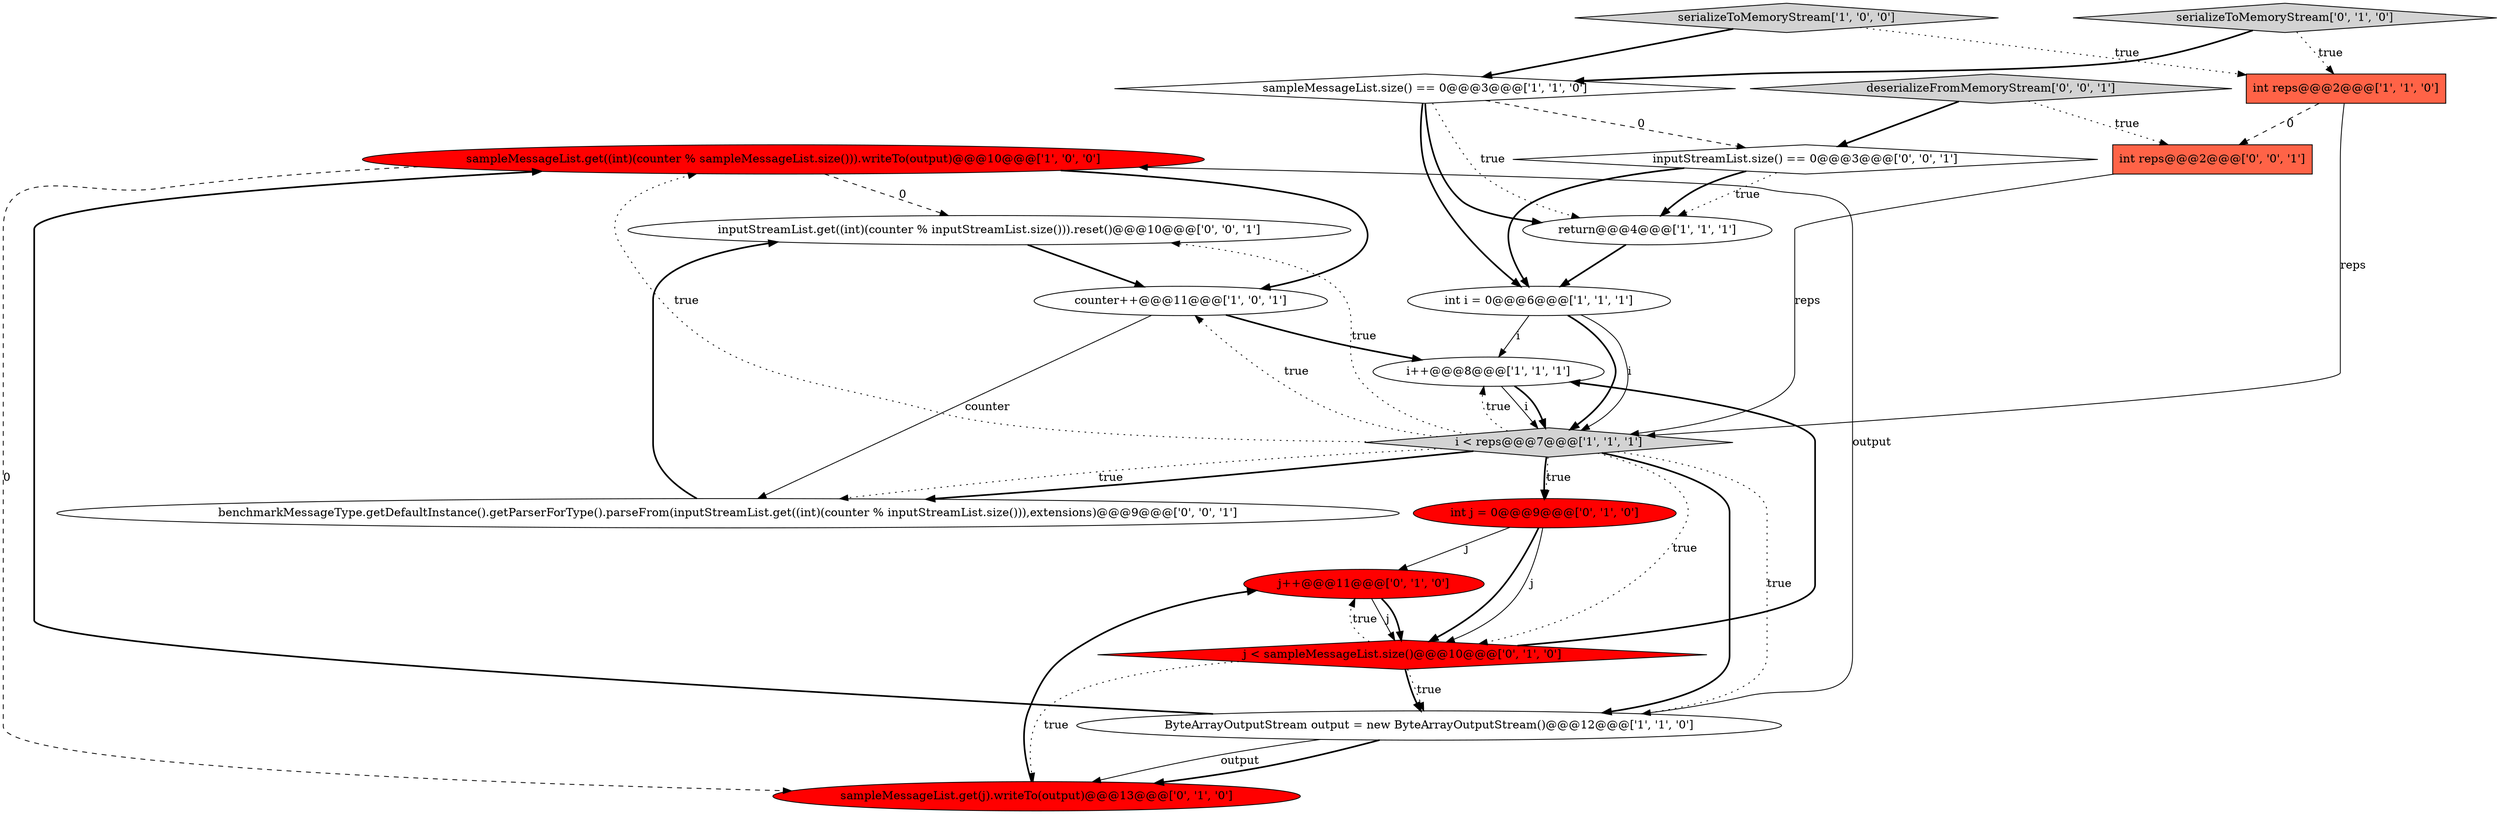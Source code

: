 digraph {
4 [style = filled, label = "sampleMessageList.get((int)(counter % sampleMessageList.size())).writeTo(output)@@@10@@@['1', '0', '0']", fillcolor = red, shape = ellipse image = "AAA1AAABBB1BBB"];
15 [style = filled, label = "inputStreamList.get((int)(counter % inputStreamList.size())).reset()@@@10@@@['0', '0', '1']", fillcolor = white, shape = ellipse image = "AAA0AAABBB3BBB"];
5 [style = filled, label = "ByteArrayOutputStream output = new ByteArrayOutputStream()@@@12@@@['1', '1', '0']", fillcolor = white, shape = ellipse image = "AAA0AAABBB1BBB"];
10 [style = filled, label = "sampleMessageList.get(j).writeTo(output)@@@13@@@['0', '1', '0']", fillcolor = red, shape = ellipse image = "AAA1AAABBB2BBB"];
19 [style = filled, label = "int reps@@@2@@@['0', '0', '1']", fillcolor = tomato, shape = box image = "AAA0AAABBB3BBB"];
14 [style = filled, label = "j++@@@11@@@['0', '1', '0']", fillcolor = red, shape = ellipse image = "AAA1AAABBB2BBB"];
8 [style = filled, label = "i++@@@8@@@['1', '1', '1']", fillcolor = white, shape = ellipse image = "AAA0AAABBB1BBB"];
3 [style = filled, label = "i < reps@@@7@@@['1', '1', '1']", fillcolor = lightgray, shape = diamond image = "AAA0AAABBB1BBB"];
7 [style = filled, label = "sampleMessageList.size() == 0@@@3@@@['1', '1', '0']", fillcolor = white, shape = diamond image = "AAA0AAABBB1BBB"];
16 [style = filled, label = "benchmarkMessageType.getDefaultInstance().getParserForType().parseFrom(inputStreamList.get((int)(counter % inputStreamList.size())),extensions)@@@9@@@['0', '0', '1']", fillcolor = white, shape = ellipse image = "AAA0AAABBB3BBB"];
2 [style = filled, label = "int reps@@@2@@@['1', '1', '0']", fillcolor = tomato, shape = box image = "AAA0AAABBB1BBB"];
17 [style = filled, label = "inputStreamList.size() == 0@@@3@@@['0', '0', '1']", fillcolor = white, shape = diamond image = "AAA0AAABBB3BBB"];
12 [style = filled, label = "j < sampleMessageList.size()@@@10@@@['0', '1', '0']", fillcolor = red, shape = diamond image = "AAA1AAABBB2BBB"];
9 [style = filled, label = "serializeToMemoryStream['1', '0', '0']", fillcolor = lightgray, shape = diamond image = "AAA0AAABBB1BBB"];
11 [style = filled, label = "int j = 0@@@9@@@['0', '1', '0']", fillcolor = red, shape = ellipse image = "AAA1AAABBB2BBB"];
0 [style = filled, label = "counter++@@@11@@@['1', '0', '1']", fillcolor = white, shape = ellipse image = "AAA0AAABBB1BBB"];
6 [style = filled, label = "int i = 0@@@6@@@['1', '1', '1']", fillcolor = white, shape = ellipse image = "AAA0AAABBB1BBB"];
1 [style = filled, label = "return@@@4@@@['1', '1', '1']", fillcolor = white, shape = ellipse image = "AAA0AAABBB1BBB"];
18 [style = filled, label = "deserializeFromMemoryStream['0', '0', '1']", fillcolor = lightgray, shape = diamond image = "AAA0AAABBB3BBB"];
13 [style = filled, label = "serializeToMemoryStream['0', '1', '0']", fillcolor = lightgray, shape = diamond image = "AAA0AAABBB2BBB"];
3->11 [style = dotted, label="true"];
6->3 [style = bold, label=""];
5->10 [style = bold, label=""];
16->15 [style = bold, label=""];
2->19 [style = dashed, label="0"];
7->1 [style = bold, label=""];
8->3 [style = solid, label="i"];
12->5 [style = bold, label=""];
17->1 [style = bold, label=""];
10->14 [style = bold, label=""];
17->6 [style = bold, label=""];
7->17 [style = dashed, label="0"];
17->1 [style = dotted, label="true"];
14->12 [style = solid, label="j"];
8->3 [style = bold, label=""];
18->19 [style = dotted, label="true"];
3->11 [style = bold, label=""];
18->17 [style = bold, label=""];
3->4 [style = dotted, label="true"];
11->12 [style = bold, label=""];
2->3 [style = solid, label="reps"];
3->16 [style = bold, label=""];
9->7 [style = bold, label=""];
11->12 [style = solid, label="j"];
6->8 [style = solid, label="i"];
4->15 [style = dashed, label="0"];
5->10 [style = solid, label="output"];
4->0 [style = bold, label=""];
13->2 [style = dotted, label="true"];
12->14 [style = dotted, label="true"];
3->5 [style = bold, label=""];
3->5 [style = dotted, label="true"];
1->6 [style = bold, label=""];
12->10 [style = dotted, label="true"];
12->5 [style = dotted, label="true"];
13->7 [style = bold, label=""];
12->8 [style = bold, label=""];
0->16 [style = solid, label="counter"];
9->2 [style = dotted, label="true"];
3->12 [style = dotted, label="true"];
3->15 [style = dotted, label="true"];
5->4 [style = bold, label=""];
7->6 [style = bold, label=""];
19->3 [style = solid, label="reps"];
0->8 [style = bold, label=""];
3->0 [style = dotted, label="true"];
14->12 [style = bold, label=""];
15->0 [style = bold, label=""];
3->16 [style = dotted, label="true"];
5->4 [style = solid, label="output"];
7->1 [style = dotted, label="true"];
3->8 [style = dotted, label="true"];
4->10 [style = dashed, label="0"];
6->3 [style = solid, label="i"];
11->14 [style = solid, label="j"];
}
